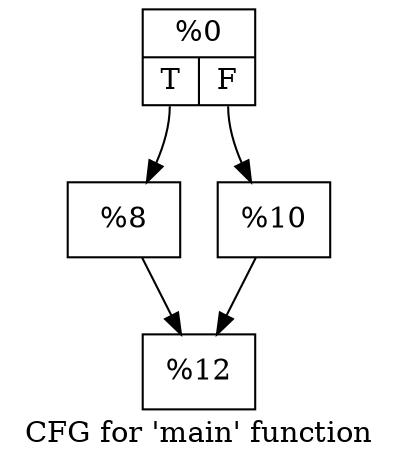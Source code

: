 digraph "CFG for 'main' function" {
	label="CFG for 'main' function";

	Node0x255c400 [shape=record,label="{%0|{<s0>T|<s1>F}}"];
	Node0x255c400:s0 -> Node0x255d520;
	Node0x255c400:s1 -> Node0x255d570;
	Node0x255d520 [shape=record,label="{%8}"];
	Node0x255d520 -> Node0x255d7e0;
	Node0x255d570 [shape=record,label="{%10}"];
	Node0x255d570 -> Node0x255d7e0;
	Node0x255d7e0 [shape=record,label="{%12}"];
}
